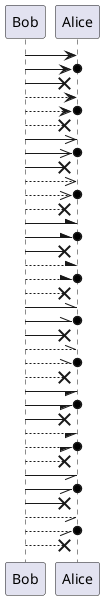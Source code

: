 Bob <->    Alice
Bob o<->   Alice
Bob x<->   Alice
Bob <-->   Alice
Bob o<-->  Alice
Bob x<-->  Alice
Bob <<->   Alice
Bob o<<->  Alice
Bob x<<->  Alice
Bob <<-->  Alice
Bob o<<--> Alice
Bob x<<--> Alice
Bob \->    Alice
Bob o\->   Alice
Bob x\->   Alice
Bob \-->   Alice
Bob o\-->  Alice
Bob x\-->  Alice
Bob \\->   Alice
Bob o\\->  Alice
Bob x\\->  Alice
Bob \\-->  Alice
Bob o\\--> Alice
Bob x\\--> Alice
Bob /->    Alice
Bob o/->   Alice
Bob x/->   Alice
Bob /-->   Alice
Bob o/-->  Alice
Bob x/-->  Alice
Bob //->   Alice
Bob o//->  Alice
Bob x//->  Alice
Bob //-->  Alice
Bob o//--> Alice
Bob x//--> Alice

Bob <->o    Alice
Bob o<->o   Alice
Bob x<->o   Alice
Bob <-->o   Alice
Bob o<-->o  Alice
Bob x<-->o  Alice
Bob <<->o   Alice
Bob o<<->o  Alice
Bob x<<->o  Alice
Bob <<-->o  Alice
Bob o<<-->o Alice
Bob x<<-->o Alice
Bob \->o    Alice
Bob o\->o   Alice
Bob x\->o   Alice
Bob \-->o   Alice
Bob o\-->o  Alice
Bob x\-->o  Alice
Bob \\->o   Alice
Bob o\\->o  Alice
Bob x\\->o  Alice
Bob \\-->o  Alice
Bob o\\-->o Alice
Bob x\\-->o Alice
Bob /->o    Alice
Bob o/->o   Alice
Bob x/->o   Alice
Bob /-->o   Alice
Bob o/-->o  Alice
Bob x/-->o  Alice
Bob //->o   Alice
Bob o//->o  Alice
Bob x//->o  Alice
Bob //-->o  Alice
Bob o//-->o Alice
Bob x//-->o Alice

Bob <->x    Alice
Bob o<->x   Alice
Bob x<->x   Alice
Bob <-->x   Alice
Bob o<-->x  Alice
Bob x<-->x  Alice
Bob <<->x   Alice
Bob o<<->x  Alice
Bob x<<->x  Alice
Bob <<-->x  Alice
Bob o<<-->x Alice
Bob x<<-->x Alice
Bob \->x    Alice
Bob o\->x   Alice
Bob x\->x   Alice
Bob \-->x   Alice
Bob o\-->x  Alice
Bob x\-->x  Alice
Bob \\->x   Alice
Bob o\\->x  Alice
Bob x\\->x  Alice
Bob \\-->x  Alice
Bob o\\-->x Alice
Bob x\\-->x Alice
Bob /->x    Alice
Bob o/->x   Alice
Bob x/->x   Alice
Bob /-->x   Alice
Bob o/-->x  Alice
Bob x/-->x  Alice
Bob //->x   Alice
Bob o//->x  Alice
Bob x//->x  Alice
Bob //-->x  Alice
Bob o//-->x Alice
Bob x//-->x Alice

Bob <->>    Alice
Bob o<->>   Alice
Bob x<->>   Alice
Bob <-->>   Alice
Bob o<-->>  Alice
Bob x<-->>  Alice
Bob <<->>   Alice
Bob o<<->>  Alice
Bob x<<->>  Alice
Bob <<-->>  Alice
Bob o<<-->> Alice
Bob x<<-->> Alice
Bob \->>    Alice
Bob o\->>   Alice
Bob x\->>   Alice
Bob \-->>   Alice
Bob o\-->>  Alice
Bob x\-->>  Alice
Bob \\->>   Alice
Bob o\\->>  Alice
Bob x\\->>  Alice
Bob \\-->>  Alice
Bob o\\-->> Alice
Bob x\\-->> Alice
Bob /->>    Alice
Bob o/->>   Alice
Bob x/->>   Alice
Bob /-->>   Alice
Bob o/-->>  Alice
Bob x/-->>  Alice
Bob //->>   Alice
Bob o//->>  Alice
Bob x//->>  Alice
Bob //-->>  Alice
Bob o//-->> Alice
Bob x//-->> Alice

Bob <->>o    Alice
Bob o<->>o   Alice
Bob x<->>o   Alice
Bob <-->>o   Alice
Bob o<-->>o  Alice
Bob x<-->>o  Alice
Bob <<->>o   Alice
Bob o<<->>o  Alice
Bob x<<->>o  Alice
Bob <<-->>o  Alice
Bob o<<-->>o Alice
Bob x<<-->>o Alice
Bob \->>o    Alice
Bob o\->>o   Alice
Bob x\->>o   Alice
Bob \-->>o   Alice
Bob o\-->>o  Alice
Bob x\-->>o  Alice
Bob \\->>o   Alice
Bob o\\->>o  Alice
Bob x\\->>o  Alice
Bob \\-->>o  Alice
Bob o\\-->>o Alice
Bob x\\-->>o Alice
Bob /->>o    Alice
Bob o/->>o   Alice
Bob x/->>o   Alice
Bob /-->>o   Alice
Bob o/-->>o  Alice
Bob x/-->>o  Alice
Bob //->>o   Alice
Bob o//->>o  Alice
Bob x//->>o  Alice
Bob //-->>o  Alice
Bob o//-->>o Alice
Bob x//-->>o Alice

Bob <->>x    Alice
Bob o<->>x   Alice
Bob x<->>x   Alice
Bob <-->>x   Alice
Bob o<-->>x  Alice
Bob x<-->>x  Alice
Bob <<->>x   Alice
Bob o<<->>x  Alice
Bob x<<->>x  Alice
Bob <<-->>x  Alice
Bob o<<-->>x Alice
Bob x<<-->>x Alice
Bob \->>x    Alice
Bob o\->>x   Alice
Bob x\->>x   Alice
Bob \-->>x   Alice
Bob o\-->>x  Alice
Bob x\-->>x  Alice
Bob \\->>x   Alice
Bob o\\->>x  Alice
Bob x\\->>x  Alice
Bob \\-->>x  Alice
Bob o\\-->>x Alice
Bob x\\-->>x Alice
Bob /->>x    Alice
Bob o/->>x   Alice
Bob x/->>x   Alice
Bob /-->>x   Alice
Bob o/-->>x  Alice
Bob x/-->>x  Alice
Bob //->>x   Alice
Bob o//->>x  Alice
Bob x//->>x  Alice
Bob //-->>x  Alice
Bob o//-->>x Alice
Bob x//-->>x Alice

Bob <-\    Alice
Bob o<-\   Alice
Bob x<-\   Alice
Bob <--\   Alice
Bob o<--\  Alice
Bob x<--\  Alice
Bob <<-\   Alice
Bob o<<-\  Alice
Bob x<<-\  Alice
Bob <<--\  Alice
Bob o<<--\ Alice
Bob x<<--\ Alice
Bob \-\    Alice
Bob o\-\   Alice
Bob x\-\   Alice
Bob \--\   Alice
Bob o\--\  Alice
Bob x\--\  Alice
Bob \\-\   Alice
Bob o\\-\  Alice
Bob x\\-\  Alice
Bob \\--\  Alice
Bob o\\--\ Alice
Bob x\\--\ Alice
Bob /-\    Alice
Bob o/-\   Alice
Bob x/-\   Alice
Bob /--\   Alice
Bob o/--\  Alice
Bob x/--\  Alice
Bob //-\   Alice
Bob o//-\  Alice
Bob x//-\  Alice
Bob //--\  Alice
Bob o//--\ Alice
Bob x//--\ Alice

Bob <-\o    Alice
Bob o<-\o   Alice
Bob x<-\o   Alice
Bob <--\o   Alice
Bob o<--\o  Alice
Bob x<--\o  Alice
Bob <<-\o   Alice
Bob o<<-\o  Alice
Bob x<<-\o  Alice
Bob <<--\o  Alice
Bob o<<--\o Alice
Bob x<<--\o Alice
Bob \-\o    Alice
Bob o\-\o   Alice
Bob x\-\o   Alice
Bob \--\o   Alice
Bob o\--\o  Alice
Bob x\--\o  Alice
Bob \\-\o   Alice
Bob o\\-\o  Alice
Bob x\\-\o  Alice
Bob \\--\o  Alice
Bob o\\--\o Alice
Bob x\\--\o Alice
Bob /-\o    Alice
Bob o/-\o   Alice
Bob x/-\o   Alice
Bob /--\o   Alice
Bob o/--\o  Alice
Bob x/--\o  Alice
Bob //-\o   Alice
Bob o//-\o  Alice
Bob x//-\o  Alice
Bob //--\o  Alice
Bob o//--\o Alice
Bob x//--\o Alice

Bob <-\x    Alice
Bob o<-\x   Alice
Bob x<-\x   Alice
Bob <--\x   Alice
Bob o<--\x  Alice
Bob x<--\x  Alice
Bob <<-\x   Alice
Bob o<<-\x  Alice
Bob x<<-\x  Alice
Bob <<--\x  Alice
Bob o<<--\x Alice
Bob x<<--\x Alice
Bob \-\x    Alice
Bob o\-\x   Alice
Bob x\-\x   Alice
Bob \--\x   Alice
Bob o\--\x  Alice
Bob x\--\x  Alice
Bob \\-\x   Alice
Bob o\\-\x  Alice
Bob x\\-\x  Alice
Bob \\--\x  Alice
Bob o\\--\x Alice
Bob x\\--\x Alice
Bob /-\x    Alice
Bob o/-\x   Alice
Bob x/-\x   Alice
Bob /--\x   Alice
Bob o/--\x  Alice
Bob x/--\x  Alice
Bob //-\x   Alice
Bob o//-\x  Alice
Bob x//-\x  Alice
Bob //--\x  Alice
Bob o//--\x Alice
Bob x//--\x Alice

Bob <-\\    Alice
Bob o<-\\   Alice
Bob x<-\\   Alice
Bob <--\\   Alice
Bob o<--\\  Alice
Bob x<--\\  Alice
Bob <<-\\   Alice
Bob o<<-\\  Alice
Bob x<<-\\  Alice
Bob <<--\\  Alice
Bob o<<--\\ Alice
Bob x<<--\\ Alice
Bob \-\\    Alice
Bob o\-\\   Alice
Bob x\-\\   Alice
Bob \--\\   Alice
Bob o\--\\  Alice
Bob x\--\\  Alice
Bob \\-\\   Alice
Bob o\\-\\  Alice
Bob x\\-\\  Alice
Bob \\--\\  Alice
Bob o\\--\\ Alice
Bob x\\--\\ Alice
Bob /-\\    Alice
Bob o/-\\   Alice
Bob x/-\\   Alice
Bob /--\\   Alice
Bob o/--\\  Alice
Bob x/--\\  Alice
Bob //-\\   Alice
Bob o//-\\  Alice
Bob x//-\\  Alice
Bob //--\\  Alice
Bob o//--\\ Alice
Bob x//--\\ Alice

Bob <-\\o    Alice
Bob o<-\\o   Alice
Bob x<-\\o   Alice
Bob <--\\o   Alice
Bob o<--\\o  Alice
Bob x<--\\o  Alice
Bob <<-\\o   Alice
Bob o<<-\\o  Alice
Bob x<<-\\o  Alice
Bob <<--\\o  Alice
Bob o<<--\\o Alice
Bob x<<--\\o Alice
Bob \-\\o    Alice
Bob o\-\\o   Alice
Bob x\-\\o   Alice
Bob \--\\o   Alice
Bob o\--\\o  Alice
Bob x\--\\o  Alice
Bob \\-\\o   Alice
Bob o\\-\\o  Alice
Bob x\\-\\o  Alice
Bob \\--\\o  Alice
Bob o\\--\\o Alice
Bob x\\--\\o Alice
Bob /-\\o    Alice
Bob o/-\\o   Alice
Bob x/-\\o   Alice
Bob /--\\o   Alice
Bob o/--\\o  Alice
Bob x/--\\o  Alice
Bob //-\\o   Alice
Bob o//-\\o  Alice
Bob x//-\\o  Alice
Bob //--\\o  Alice
Bob o//--\\o Alice
Bob x//--\\o Alice

Bob <-\\x    Alice
Bob o<-\\x   Alice
Bob x<-\\x   Alice
Bob <--\\x   Alice
Bob o<--\\x  Alice
Bob x<--\\x  Alice
Bob <<-\\x   Alice
Bob o<<-\\x  Alice
Bob x<<-\\x  Alice
Bob <<--\\x  Alice
Bob o<<--\\x Alice
Bob x<<--\\x Alice
Bob \-\\x    Alice
Bob o\-\\x   Alice
Bob x\-\\x   Alice
Bob \--\\x   Alice
Bob o\--\\x  Alice
Bob x\--\\x  Alice
Bob \\-\\x   Alice
Bob o\\-\\x  Alice
Bob x\\-\\x  Alice
Bob \\--\\x  Alice
Bob o\\--\\x Alice
Bob x\\--\\x Alice
Bob /-\\x    Alice
Bob o/-\\x   Alice
Bob x/-\\x   Alice
Bob /--\\x   Alice
Bob o/--\\x  Alice
Bob x/--\\x  Alice
Bob //-\\x   Alice
Bob o//-\\x  Alice
Bob x//-\\x  Alice
Bob //--\\x  Alice
Bob o//--\\x Alice
Bob x//--\\x Alice

Bob <-/    Alice
Bob o<-/   Alice
Bob x<-/   Alice
Bob <--/   Alice
Bob o<--/  Alice
Bob x<--/  Alice
Bob <<-/   Alice
Bob o<<-/  Alice
Bob x<<-/  Alice
Bob <<--/  Alice
Bob o<<--/ Alice
Bob x<<--/ Alice
Bob \-/    Alice
Bob o\-/   Alice
Bob x\-/   Alice
Bob \--/   Alice
Bob o\--/  Alice
Bob x\--/  Alice
Bob \\-/   Alice
Bob o\\-/  Alice
Bob x\\-/  Alice
Bob \\--/  Alice
Bob o\\--/ Alice
Bob x\\--/ Alice
Bob /-/    Alice
Bob o/-/   Alice
Bob x/-/   Alice
Bob /--/   Alice
Bob o/--/  Alice
Bob x/--/  Alice
Bob //-/   Alice
Bob o//-/  Alice
Bob x//-/  Alice
Bob //--/  Alice
Bob o//--/ Alice
Bob x//--/ Alice

Bob <-/o    Alice
Bob o<-/o   Alice
Bob x<-/o   Alice
Bob <--/o   Alice
Bob o<--/o  Alice
Bob x<--/o  Alice
Bob <<-/o   Alice
Bob o<<-/o  Alice
Bob x<<-/o  Alice
Bob <<--/o  Alice
Bob o<<--/o Alice
Bob x<<--/o Alice
Bob \-/o    Alice
Bob o\-/o   Alice
Bob x\-/o   Alice
Bob \--/o   Alice
Bob o\--/o  Alice
Bob x\--/o  Alice
Bob \\-/o   Alice
Bob o\\-/o  Alice
Bob x\\-/o  Alice
Bob \\--/o  Alice
Bob o\\--/o Alice
Bob x\\--/o Alice
Bob /-/o    Alice
Bob o/-/o   Alice
Bob x/-/o   Alice
Bob /--/o   Alice
Bob o/--/o  Alice
Bob x/--/o  Alice
Bob //-/o   Alice
Bob o//-/o  Alice
Bob x//-/o  Alice
Bob //--/o  Alice
Bob o//--/o Alice
Bob x//--/o Alice

Bob <-/x    Alice
Bob o<-/x   Alice
Bob x<-/x   Alice
Bob <--/x   Alice
Bob o<--/x  Alice
Bob x<--/x  Alice
Bob <<-/x   Alice
Bob o<<-/x  Alice
Bob x<<-/x  Alice
Bob <<--/x  Alice
Bob o<<--/x Alice
Bob x<<--/x Alice
Bob \-/x    Alice
Bob o\-/x   Alice
Bob x\-/x   Alice
Bob \--/x   Alice
Bob o\--/x  Alice
Bob x\--/x  Alice
Bob \\-/x   Alice
Bob o\\-/x  Alice
Bob x\\-/x  Alice
Bob \\--/x  Alice
Bob o\\--/x Alice
Bob x\\--/x Alice
Bob /-/x    Alice
Bob o/-/x   Alice
Bob x/-/x   Alice
Bob /--/x   Alice
Bob o/--/x  Alice
Bob x/--/x  Alice
Bob //-/x   Alice
Bob o//-/x  Alice
Bob x//-/x  Alice
Bob //--/x  Alice
Bob o//--/x Alice
Bob x//--/x Alice

Bob <-//    Alice
Bob o<-//   Alice
Bob x<-//   Alice
Bob <--//   Alice
Bob o<--//  Alice
Bob x<--//  Alice
Bob <<-//   Alice
Bob o<<-//  Alice
Bob x<<-//  Alice
Bob <<--//  Alice
Bob o<<--// Alice
Bob x<<--// Alice
Bob \-//    Alice
Bob o\-//   Alice
Bob x\-//   Alice
Bob \--//   Alice
Bob o\--//  Alice
Bob x\--//  Alice
Bob \\-//   Alice
Bob o\\-//  Alice
Bob x\\-//  Alice
Bob \\--//  Alice
Bob o\\--// Alice
Bob x\\--// Alice
Bob /-//    Alice
Bob o/-//   Alice
Bob x/-//   Alice
Bob /--//   Alice
Bob o/--//  Alice
Bob x/--//  Alice
Bob //-//   Alice
Bob o//-//  Alice
Bob x//-//  Alice
Bob //--//  Alice
Bob o//--// Alice
Bob x//--// Alice

Bob <-//o    Alice
Bob o<-//o   Alice
Bob x<-//o   Alice
Bob <--//o   Alice
Bob o<--//o  Alice
Bob x<--//o  Alice
Bob <<-//o   Alice
Bob o<<-//o  Alice
Bob x<<-//o  Alice
Bob <<--//o  Alice
Bob o<<--//o Alice
Bob x<<--//o Alice
Bob \-//o    Alice
Bob o\-//o   Alice
Bob x\-//o   Alice
Bob \--//o   Alice
Bob o\--//o  Alice
Bob x\--//o  Alice
Bob \\-//o   Alice
Bob o\\-//o  Alice
Bob x\\-//o  Alice
Bob \\--//o  Alice
Bob o\\--//o Alice
Bob x\\--//o Alice
Bob /-//o    Alice
Bob o/-//o   Alice
Bob x/-//o   Alice
Bob /--//o   Alice
Bob o/--//o  Alice
Bob x/--//o  Alice
Bob //-//o   Alice
Bob o//-//o  Alice
Bob x//-//o  Alice
Bob //--//o  Alice
Bob o//--//o Alice
Bob x//--//o Alice

Bob <-//x    Alice
Bob o<-//x   Alice
Bob x<-//x   Alice
Bob <--//x   Alice
Bob o<--//x  Alice
Bob x<--//x  Alice
Bob <<-//x   Alice
Bob o<<-//x  Alice
Bob x<<-//x  Alice
Bob <<--//x  Alice
Bob o<<--//x Alice
Bob x<<--//x Alice
Bob \-//x    Alice
Bob o\-//x   Alice
Bob x\-//x   Alice
Bob \--//x   Alice
Bob o\--//x  Alice
Bob x\--//x  Alice
Bob \\-//x   Alice
Bob o\\-//x  Alice
Bob x\\-//x  Alice
Bob \\--//x  Alice
Bob o\\--//x Alice
Bob x\\--//x Alice
Bob /-//x    Alice
Bob o/-//x   Alice
Bob x/-//x   Alice
Bob /--//x   Alice
Bob o/--//x  Alice
Bob x/--//x  Alice
Bob //-//x   Alice
Bob o//-//x  Alice
Bob x//-//x  Alice
Bob //--//x  Alice
Bob o//--//x Alice
Bob x//--//x Alice

@enduml


@startuml
Bob -> Alice
Bob ->o Alice
Bob ->x Alice
Bob --> Alice
Bob -->o Alice
Bob -->x Alice
Bob ->> Alice
Bob ->>o Alice
Bob ->>x Alice
Bob -->> Alice
Bob -->>o Alice
Bob -->>x Alice
Bob -\ Alice
Bob -\o Alice
Bob -\x Alice
Bob --\ Alice
Bob --\o Alice
Bob --\x Alice
Bob -\\ Alice
Bob -\\o Alice
Bob -\\x Alice
Bob --\\ Alice
Bob --\\o Alice
Bob --\\x Alice
Bob -/ Alice
Bob -/o Alice
Bob -/x Alice
Bob --/ Alice
Bob --/o Alice
Bob --/x Alice
Bob -// Alice
Bob -//o Alice
Bob -//x Alice
Bob --// Alice
Bob --//o Alice
Bob --//x Alice
@enduml


@startuml
Bob <- Alice
Bob o<- Alice
Bob x<- Alice
Bob <-- Alice
Bob o<-- Alice
Bob x<-- Alice
Bob <<- Alice
Bob o<<- Alice
Bob x<<- Alice
Bob <<-- Alice
Bob o<<-- Alice
Bob x<<-- Alice
Bob \- Alice
Bob o\- Alice
Bob x\- Alice
Bob \-- Alice
Bob o\-- Alice
Bob x\-- Alice
Bob \\- Alice
Bob o\\- Alice
Bob x\\- Alice
Bob \\-- Alice
Bob o\\-- Alice
Bob x\\-- Alice
Bob /- Alice
Bob o/- Alice
Bob x/- Alice
Bob /-- Alice
Bob o/-- Alice
Bob x/-- Alice
Bob //- Alice
Bob o//- Alice
Bob x//- Alice
Bob //-- Alice
Bob o//-- Alice
Bob x//-- Alice
@enduml


@startuml
Class01 <|-- Class02
Class03 *-- Class04
Class05 o-- Class06
Class07 .. Class08
Class09 -- Class10
@enduml


@startuml
Class11 <|.. Class12
Class13 --> Class14
Class15 ..> Class16
Class17 ..|> Class18
Class19 <--* Class20
@enduml


@startuml
Class21 #-- Class22
Class23 x-- Class24
Class25 }-- Class26
Class27 +-- Class28
Class29 ^-- Class30
@enduml

